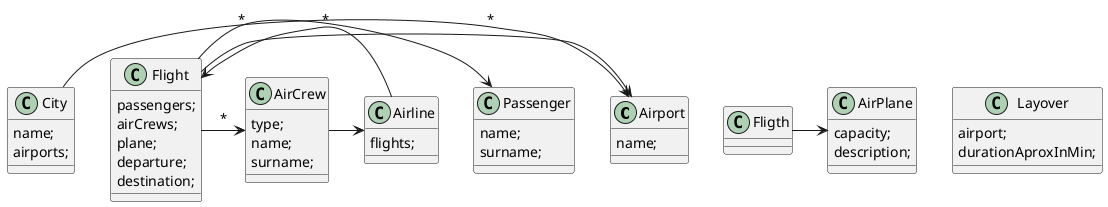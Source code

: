 @startuml

class Airport{
    name;
}
class City{
    name;
    airports;
}

class AirPlane{
    capacity;
    description;
}

class Airline{
    flights;
}
class Flight{
    passengers;
    airCrews;
    plane;
    departure;
    destination;
}

class Passenger{
    name;
    surname;
}

class AirCrew{
    type;
    name;
    surname;
}

class Layover{
    airport;
    durationAproxInMin;
}
City -> Airport: *
Flight -> Airport
Flight -> Passenger: *
Flight -> AirCrew: *
Fligth -> AirPlane
Airline -> Flight: *
AirCrew -> Airline


@enduml